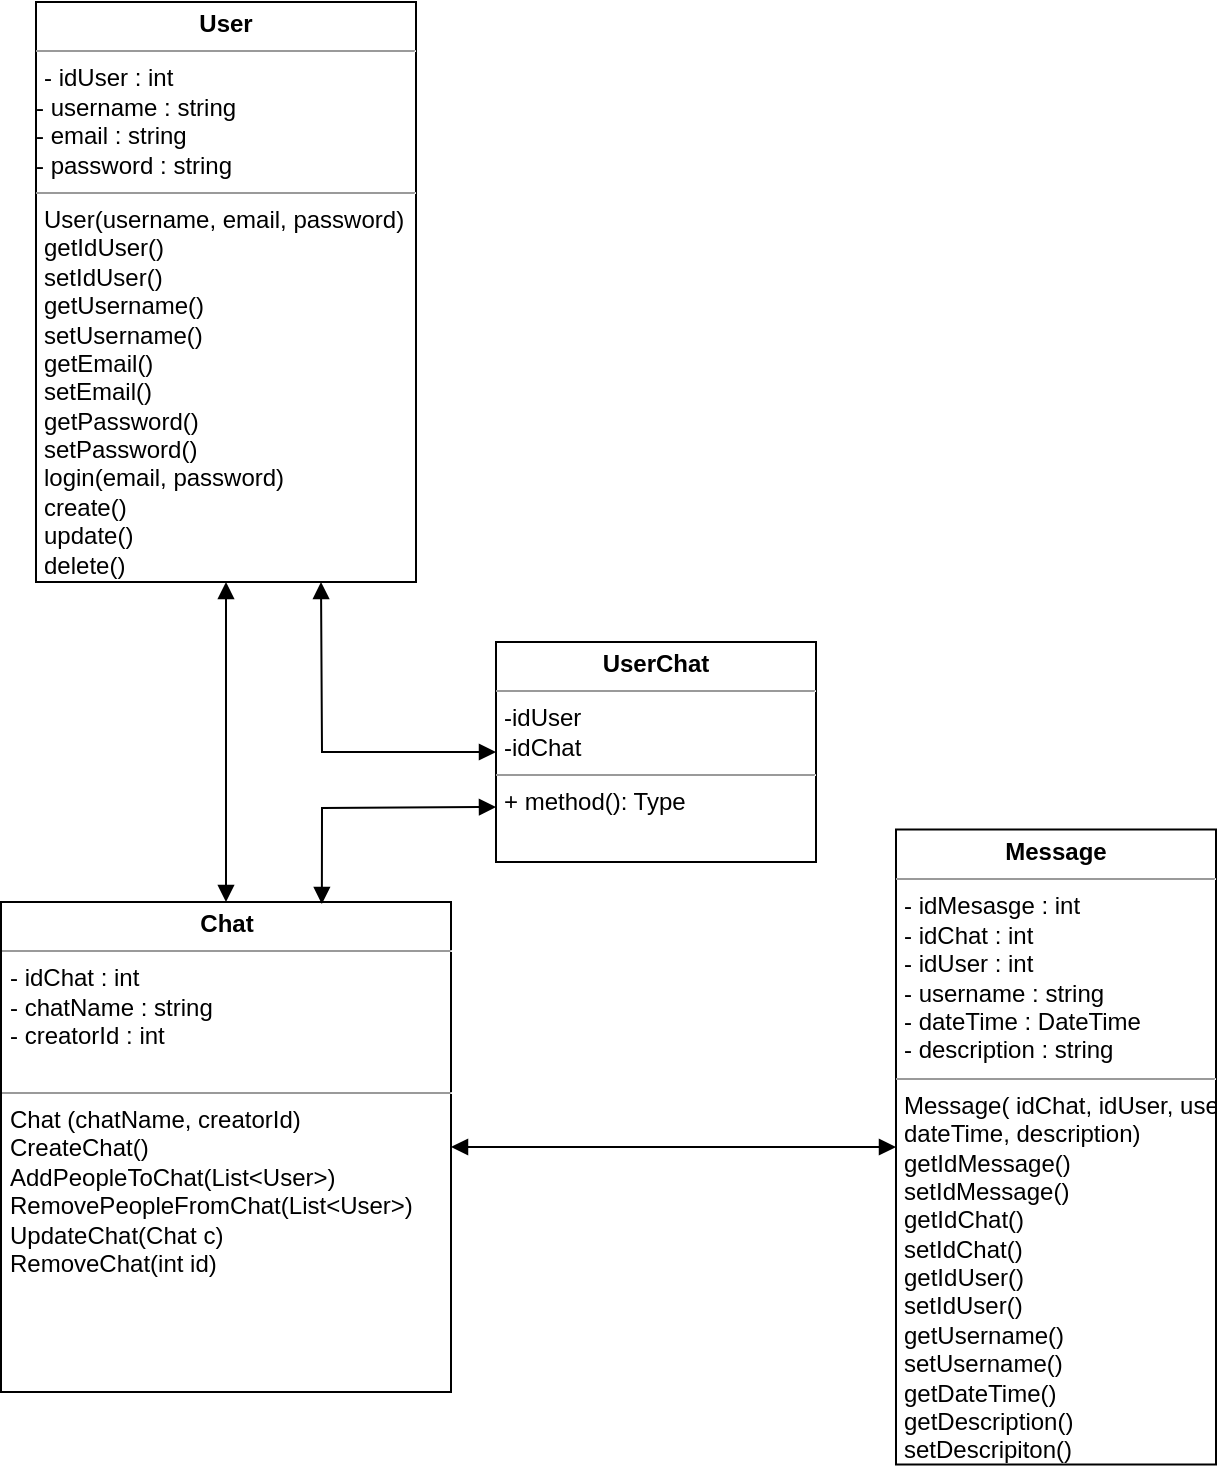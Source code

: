 <mxfile version="15.7.3" type="device"><diagram id="C5RBs43oDa-KdzZeNtuy" name="Page-1"><mxGraphModel dx="967" dy="1217" grid="1" gridSize="10" guides="1" tooltips="1" connect="1" arrows="1" fold="1" page="1" pageScale="1" pageWidth="827" pageHeight="1169" math="0" shadow="0"><root><mxCell id="WIyWlLk6GJQsqaUBKTNV-0"/><mxCell id="WIyWlLk6GJQsqaUBKTNV-1" parent="WIyWlLk6GJQsqaUBKTNV-0"/><mxCell id="tt9dBT3aZh7KYyVjc8ir-8" value="&lt;p style=&quot;margin: 0px ; margin-top: 4px ; text-align: center&quot;&gt;&lt;b&gt;Chat&lt;/b&gt;&lt;/p&gt;&lt;hr size=&quot;1&quot;&gt;&lt;p style=&quot;margin: 0px ; margin-left: 4px&quot;&gt;- idChat : int&lt;/p&gt;&lt;p style=&quot;margin: 0px ; margin-left: 4px&quot;&gt;- chatName : string&lt;/p&gt;&lt;p style=&quot;margin: 0px ; margin-left: 4px&quot;&gt;- creatorId : int&lt;/p&gt;&lt;p style=&quot;margin: 0px ; margin-left: 4px&quot;&gt;&lt;br&gt;&lt;/p&gt;&lt;hr size=&quot;1&quot;&gt;&lt;p style=&quot;margin: 0px ; margin-left: 4px&quot;&gt;Chat (chatName, creatorId)&lt;/p&gt;&lt;p style=&quot;margin: 0px ; margin-left: 4px&quot;&gt;CreateChat()&lt;/p&gt;&lt;p style=&quot;margin: 0px ; margin-left: 4px&quot;&gt;AddPeopleToChat(List&amp;lt;User&amp;gt;)&lt;/p&gt;&lt;p style=&quot;margin: 0px ; margin-left: 4px&quot;&gt;RemovePeopleFromChat(List&amp;lt;User&amp;gt;)&lt;/p&gt;&lt;p style=&quot;margin: 0px ; margin-left: 4px&quot;&gt;UpdateChat(Chat c)&lt;/p&gt;&lt;p style=&quot;margin: 0px ; margin-left: 4px&quot;&gt;RemoveChat(int id)&lt;/p&gt;" style="verticalAlign=top;align=left;overflow=fill;fontSize=12;fontFamily=Helvetica;html=1;" vertex="1" parent="WIyWlLk6GJQsqaUBKTNV-1"><mxGeometry x="182.5" y="610" width="225" height="245" as="geometry"/></mxCell><mxCell id="tt9dBT3aZh7KYyVjc8ir-9" value="&lt;p style=&quot;margin: 0px ; margin-top: 4px ; text-align: center&quot;&gt;&lt;b&gt;User&lt;/b&gt;&lt;/p&gt;&lt;hr size=&quot;1&quot;&gt;&lt;p style=&quot;margin: 0px ; margin-left: 4px&quot;&gt;- idUser : int&lt;/p&gt;- username : string&lt;br&gt;- email : string&lt;br&gt;- password : string&lt;br&gt;&lt;hr size=&quot;1&quot;&gt;&lt;p style=&quot;margin: 0px ; margin-left: 4px&quot;&gt;User(username, email, password)&lt;/p&gt;&lt;p style=&quot;margin: 0px ; margin-left: 4px&quot;&gt;getIdUser()&lt;/p&gt;&lt;p style=&quot;margin: 0px ; margin-left: 4px&quot;&gt;setIdUser()&lt;/p&gt;&lt;p style=&quot;margin: 0px ; margin-left: 4px&quot;&gt;getUsername()&lt;/p&gt;&lt;p style=&quot;margin: 0px ; margin-left: 4px&quot;&gt;setUsername()&lt;/p&gt;&lt;p style=&quot;margin: 0px ; margin-left: 4px&quot;&gt;getEmail()&lt;/p&gt;&lt;p style=&quot;margin: 0px ; margin-left: 4px&quot;&gt;setEmail()&lt;/p&gt;&lt;p style=&quot;margin: 0px ; margin-left: 4px&quot;&gt;getPassword()&lt;/p&gt;&lt;p style=&quot;margin: 0px ; margin-left: 4px&quot;&gt;setPassword()&lt;/p&gt;&lt;p style=&quot;margin: 0px ; margin-left: 4px&quot;&gt;login(email, password)&lt;/p&gt;&lt;p style=&quot;margin: 0px ; margin-left: 4px&quot;&gt;create()&lt;/p&gt;&lt;p style=&quot;margin: 0px ; margin-left: 4px&quot;&gt;update()&lt;/p&gt;&lt;p style=&quot;margin: 0px ; margin-left: 4px&quot;&gt;delete()&lt;/p&gt;&lt;p style=&quot;margin: 0px ; margin-left: 4px&quot;&gt;&lt;br&gt;&lt;/p&gt;&lt;p style=&quot;margin: 0px ; margin-left: 4px&quot;&gt;&lt;br&gt;&lt;/p&gt;&lt;p style=&quot;margin: 0px ; margin-left: 4px&quot;&gt;&lt;br&gt;&lt;/p&gt;" style="verticalAlign=top;align=left;overflow=fill;fontSize=12;fontFamily=Helvetica;html=1;" vertex="1" parent="WIyWlLk6GJQsqaUBKTNV-1"><mxGeometry x="200" y="160" width="190" height="290" as="geometry"/></mxCell><mxCell id="tt9dBT3aZh7KYyVjc8ir-11" value="&lt;p style=&quot;margin: 0px ; margin-top: 4px ; text-align: center&quot;&gt;&lt;b&gt;UserChat&lt;/b&gt;&lt;/p&gt;&lt;hr size=&quot;1&quot;&gt;&lt;p style=&quot;margin: 0px ; margin-left: 4px&quot;&gt;-idUser&lt;/p&gt;&lt;p style=&quot;margin: 0px ; margin-left: 4px&quot;&gt;-idChat&lt;/p&gt;&lt;hr size=&quot;1&quot;&gt;&lt;p style=&quot;margin: 0px ; margin-left: 4px&quot;&gt;+ method(): Type&lt;/p&gt;" style="verticalAlign=top;align=left;overflow=fill;fontSize=12;fontFamily=Helvetica;html=1;" vertex="1" parent="WIyWlLk6GJQsqaUBKTNV-1"><mxGeometry x="430" y="480" width="160" height="110" as="geometry"/></mxCell><mxCell id="tt9dBT3aZh7KYyVjc8ir-14" value="&lt;p style=&quot;margin: 0px ; margin-top: 4px ; text-align: center&quot;&gt;&lt;b&gt;Message&lt;/b&gt;&lt;/p&gt;&lt;hr size=&quot;1&quot;&gt;&lt;p style=&quot;margin: 0px ; margin-left: 4px&quot;&gt;- idMesasge : int&lt;/p&gt;&lt;p style=&quot;margin: 0px ; margin-left: 4px&quot;&gt;- idChat : int&lt;/p&gt;&lt;p style=&quot;margin: 0px ; margin-left: 4px&quot;&gt;- idUser : int&lt;/p&gt;&lt;p style=&quot;margin: 0px ; margin-left: 4px&quot;&gt;- username : string&lt;/p&gt;&lt;p style=&quot;margin: 0px ; margin-left: 4px&quot;&gt;- dateTime : DateTime&lt;/p&gt;&lt;p style=&quot;margin: 0px ; margin-left: 4px&quot;&gt;- description : string&lt;/p&gt;&lt;hr size=&quot;1&quot;&gt;&lt;p style=&quot;margin: 0px ; margin-left: 4px&quot;&gt;Message( idChat, idUser, username,&lt;/p&gt;&lt;p style=&quot;margin: 0px ; margin-left: 4px&quot;&gt;dateTime, description)&lt;/p&gt;&lt;p style=&quot;margin: 0px ; margin-left: 4px&quot;&gt;getIdMessage()&lt;/p&gt;&lt;p style=&quot;margin: 0px ; margin-left: 4px&quot;&gt;setIdMessage()&lt;/p&gt;&lt;p style=&quot;margin: 0px ; margin-left: 4px&quot;&gt;getIdChat()&lt;/p&gt;&lt;p style=&quot;margin: 0px ; margin-left: 4px&quot;&gt;setIdChat()&lt;/p&gt;&lt;p style=&quot;margin: 0px ; margin-left: 4px&quot;&gt;getIdUser()&lt;/p&gt;&lt;p style=&quot;margin: 0px ; margin-left: 4px&quot;&gt;setIdUser()&lt;/p&gt;&lt;p style=&quot;margin: 0px ; margin-left: 4px&quot;&gt;getUsername()&lt;/p&gt;&lt;p style=&quot;margin: 0px ; margin-left: 4px&quot;&gt;setUsername()&lt;/p&gt;&lt;p style=&quot;margin: 0px ; margin-left: 4px&quot;&gt;getDateTime()&lt;/p&gt;&lt;p style=&quot;margin: 0px ; margin-left: 4px&quot;&gt;getDescription()&lt;/p&gt;&lt;p style=&quot;margin: 0px ; margin-left: 4px&quot;&gt;setDescripiton()&lt;/p&gt;" style="verticalAlign=top;align=left;overflow=fill;fontSize=12;fontFamily=Helvetica;html=1;" vertex="1" parent="WIyWlLk6GJQsqaUBKTNV-1"><mxGeometry x="630" y="573.75" width="160" height="317.5" as="geometry"/></mxCell><mxCell id="tt9dBT3aZh7KYyVjc8ir-23" value="" style="endArrow=block;startArrow=block;endFill=1;startFill=1;html=1;rounded=0;exitX=0.5;exitY=1;exitDx=0;exitDy=0;entryX=0.5;entryY=0;entryDx=0;entryDy=0;" edge="1" parent="WIyWlLk6GJQsqaUBKTNV-1" source="tt9dBT3aZh7KYyVjc8ir-9" target="tt9dBT3aZh7KYyVjc8ir-8"><mxGeometry width="160" relative="1" as="geometry"><mxPoint x="270" y="620" as="sourcePoint"/><mxPoint x="430" y="620" as="targetPoint"/></mxGeometry></mxCell><mxCell id="tt9dBT3aZh7KYyVjc8ir-24" value="" style="endArrow=block;startArrow=block;endFill=1;startFill=1;html=1;rounded=0;entryX=0;entryY=0.5;entryDx=0;entryDy=0;exitX=0.75;exitY=1;exitDx=0;exitDy=0;" edge="1" parent="WIyWlLk6GJQsqaUBKTNV-1" source="tt9dBT3aZh7KYyVjc8ir-9" target="tt9dBT3aZh7KYyVjc8ir-11"><mxGeometry width="160" relative="1" as="geometry"><mxPoint x="270" y="620" as="sourcePoint"/><mxPoint x="430" y="620" as="targetPoint"/><Array as="points"><mxPoint x="343" y="535"/></Array></mxGeometry></mxCell><mxCell id="tt9dBT3aZh7KYyVjc8ir-25" value="" style="endArrow=block;startArrow=block;endFill=1;startFill=1;html=1;rounded=0;exitX=0.713;exitY=0.004;exitDx=0;exitDy=0;exitPerimeter=0;entryX=0;entryY=0.75;entryDx=0;entryDy=0;" edge="1" parent="WIyWlLk6GJQsqaUBKTNV-1" source="tt9dBT3aZh7KYyVjc8ir-8" target="tt9dBT3aZh7KYyVjc8ir-11"><mxGeometry width="160" relative="1" as="geometry"><mxPoint x="270" y="620" as="sourcePoint"/><mxPoint x="430" y="620" as="targetPoint"/><Array as="points"><mxPoint x="343" y="563"/></Array></mxGeometry></mxCell><mxCell id="tt9dBT3aZh7KYyVjc8ir-26" value="" style="endArrow=block;startArrow=block;endFill=1;startFill=1;html=1;rounded=0;entryX=0;entryY=0.5;entryDx=0;entryDy=0;exitX=1;exitY=0.5;exitDx=0;exitDy=0;" edge="1" parent="WIyWlLk6GJQsqaUBKTNV-1" source="tt9dBT3aZh7KYyVjc8ir-8" target="tt9dBT3aZh7KYyVjc8ir-14"><mxGeometry width="160" relative="1" as="geometry"><mxPoint x="270" y="620" as="sourcePoint"/><mxPoint x="430" y="620" as="targetPoint"/></mxGeometry></mxCell></root></mxGraphModel></diagram></mxfile>